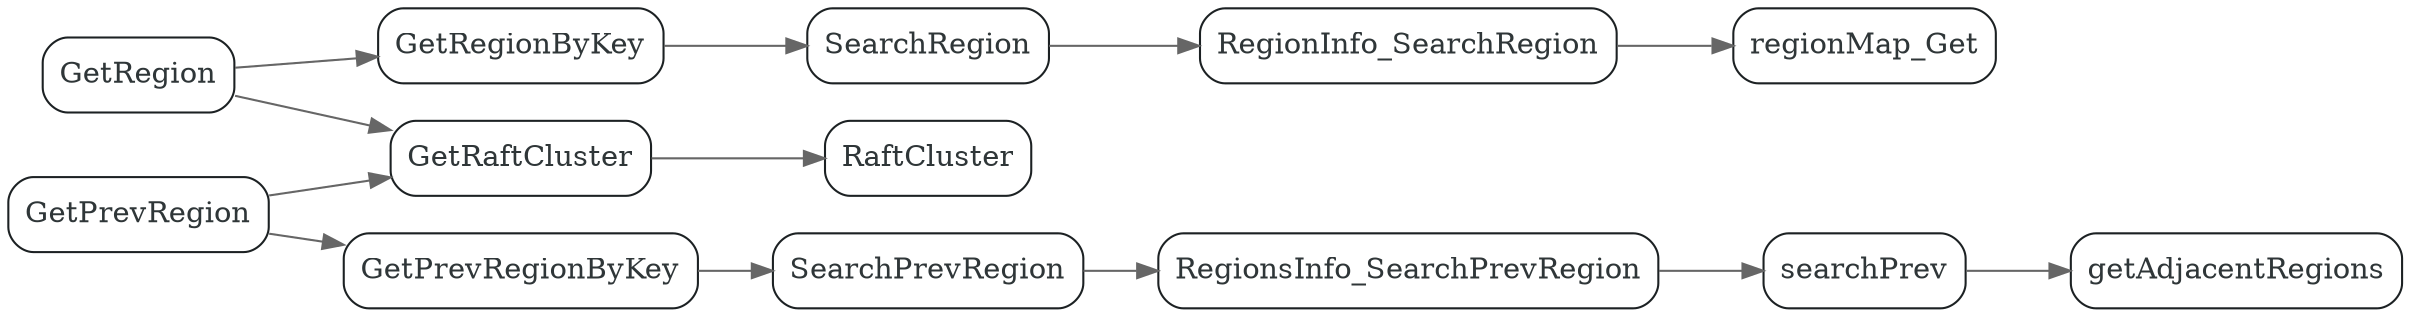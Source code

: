 #include "styles.h"
digraph GetRegion {
  node[shape=box;style="rounded";color="#1c2123";fontcolor="#2f3638"];
  edge[color=gray40];
  newrank=true;
  rankdir=LR;

  GetRegion -> {
    GetRaftCluster;
    GetRegionByKey;
  }
  GetRaftCluster -> RaftCluster;
  GetRegionByKey -> SearchRegion;
  SearchRegion -> RegionInfo_SearchRegion;
  RegionInfo_SearchRegion -> {
    regionMap_Get;
  }

  GetPrevRegion -> {
    GetRaftCluster;
    GetPrevRegionByKey;
  }
  GetPrevRegionByKey -> {
    SearchPrevRegion;
  }
  SearchPrevRegion -> RegionsInfo_SearchPrevRegion;
  RegionsInfo_SearchPrevRegion -> {
    searchPrev;
  }
  searchPrev -> getAdjacentRegions;
}
